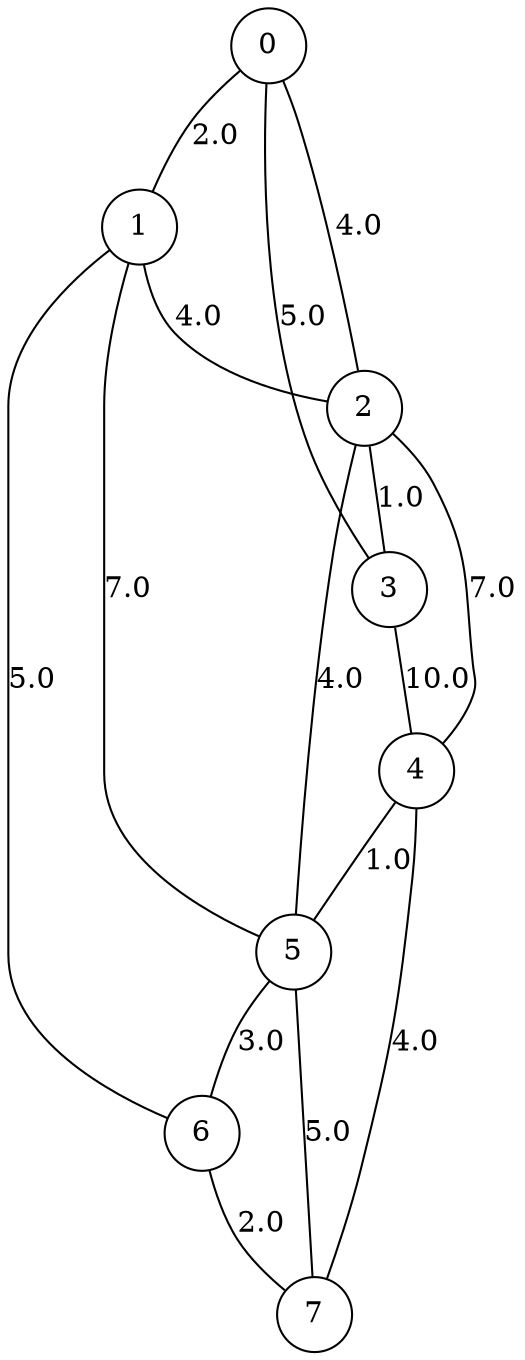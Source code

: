 graph tsp {
	node [shape=circle]
edge [len=1.5]
overlap = scalexy
	a0 [label=0]
	a1 [label=1]
	a2 [label=2]
	a3 [label=3]
	a4 [label=4]
	a5 [label=5]
	a6 [label=6]
	a7 [label=7]
	a0 -- a1 [label=2.0]
	a0 -- a2 [label=4.0]
	a0 -- a3 [label=5.0]
	a1 -- a2 [label=4.0]
	a1 -- a5 [label=7.0]
	a1 -- a6 [label=5.0]
	a2 -- a3 [label=1.0]
	a2 -- a4 [label=7.0]
	a2 -- a5 [label=4.0]
	a3 -- a4 [label=10.0]
	a4 -- a5 [label=1.0]
	a4 -- a7 [label=4.0]
	a5 -- a6 [label=3.0]
	a5 -- a7 [label=5.0]
	a6 -- a7 [label=2.0]
}